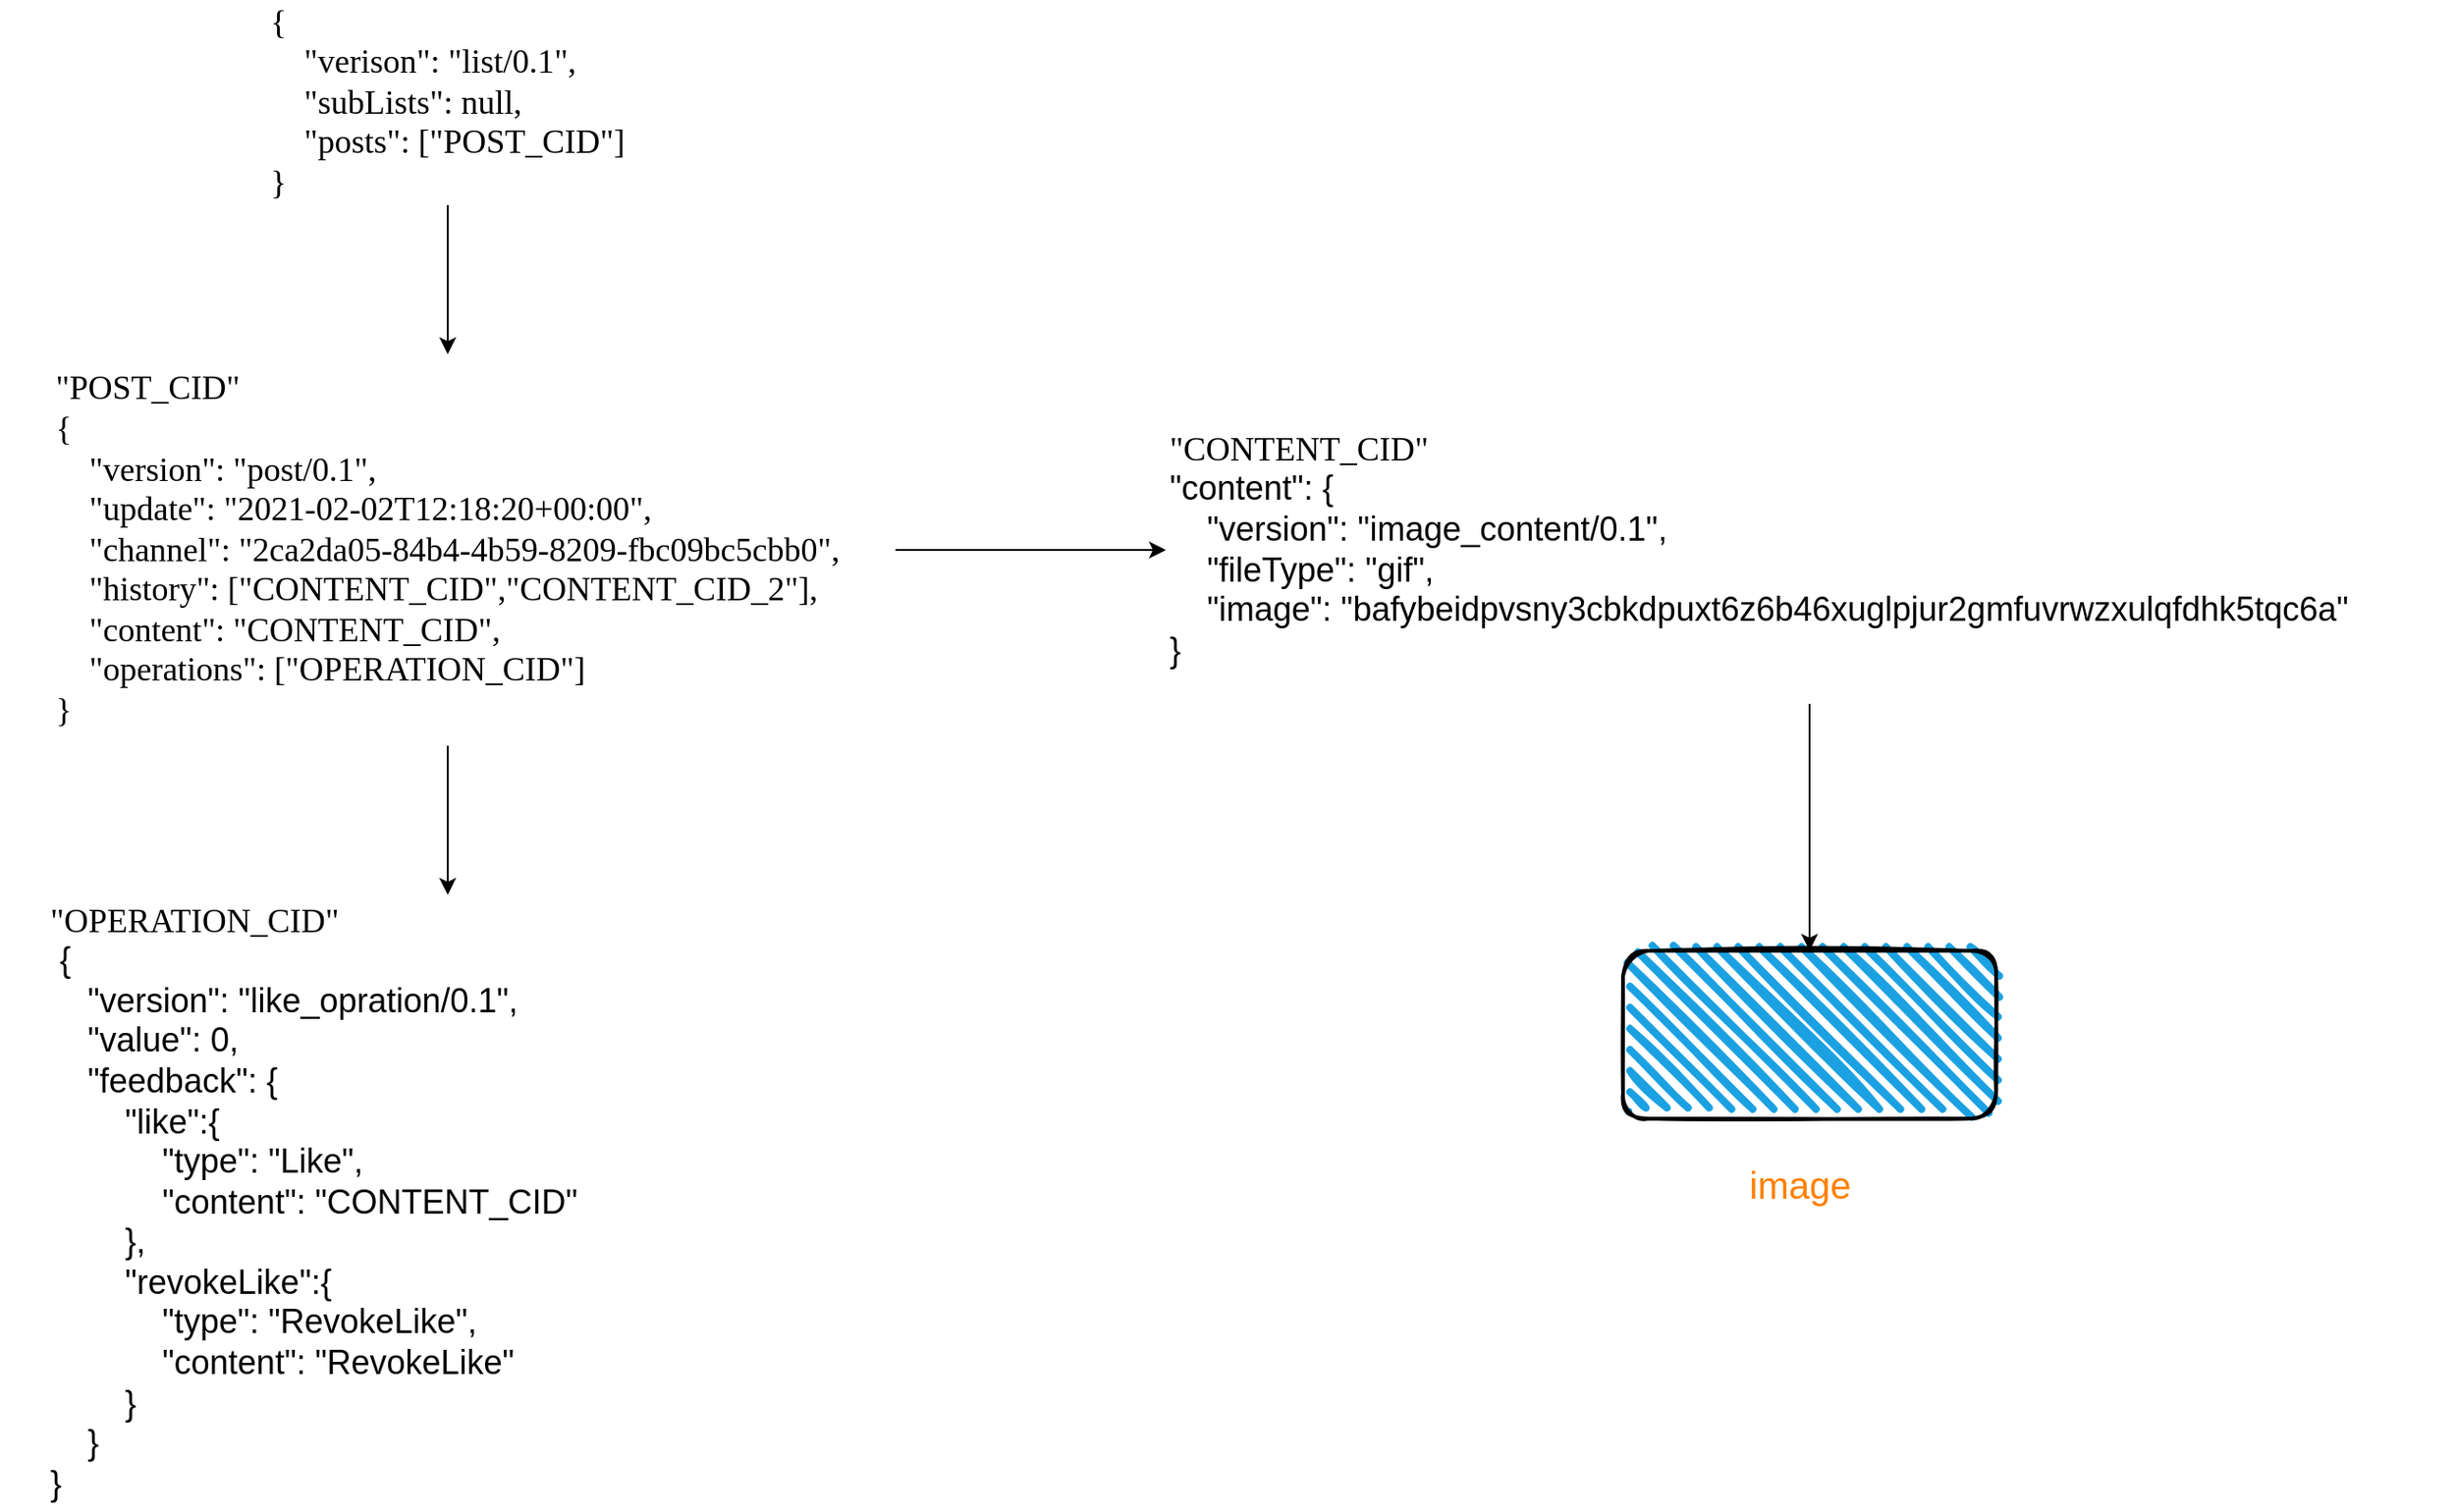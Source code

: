 <mxfile version="14.1.8" type="device"><diagram id="ZMi2KmqdhyRtBydWwq_N" name="Page-1"><mxGraphModel dx="2544" dy="1174" grid="1" gridSize="10" guides="1" tooltips="1" connect="1" arrows="1" fold="1" page="1" pageScale="1" pageWidth="850" pageHeight="1100" math="0" shadow="0"><root><mxCell id="0"/><mxCell id="1" parent="0"/><mxCell id="ay5hQjIYct9CSr4ndIKK-9" value="&lt;div style=&quot;text-align: left ; font-size: 18px&quot;&gt;&lt;font face=&quot;Tahoma&quot;&gt;{&lt;/font&gt;&lt;/div&gt;&lt;div style=&quot;text-align: left ; font-size: 18px&quot;&gt;&lt;font face=&quot;Tahoma&quot;&gt;&amp;nbsp; &amp;nbsp; &quot;verison&quot;: &quot;list/0.1&quot;,&lt;/font&gt;&lt;/div&gt;&lt;div style=&quot;text-align: left ; font-size: 18px&quot;&gt;&lt;font face=&quot;Tahoma&quot;&gt;&amp;nbsp; &amp;nbsp; &quot;subLists&quot;: null,&lt;/font&gt;&lt;/div&gt;&lt;div style=&quot;text-align: left ; font-size: 18px&quot;&gt;&lt;font face=&quot;Tahoma&quot;&gt;&amp;nbsp; &amp;nbsp; &quot;posts&quot;: [&quot;POST_CID&quot;]&lt;/font&gt;&lt;/div&gt;&lt;div style=&quot;text-align: left ; font-size: 18px&quot;&gt;&lt;font face=&quot;Tahoma&quot;&gt;}&lt;/font&gt;&lt;/div&gt;" style="text;html=1;strokeColor=none;fillColor=none;align=center;verticalAlign=middle;whiteSpace=wrap;rounded=0;" parent="1" vertex="1"><mxGeometry x="50" y="90" width="210" height="110" as="geometry"/></mxCell><mxCell id="ay5hQjIYct9CSr4ndIKK-10" value="&lt;div style=&quot;text-align: left ; font-size: 18px&quot;&gt;&lt;font face=&quot;Tahoma&quot;&gt;&quot;POST_CID&quot;&lt;/font&gt;&lt;/div&gt;&lt;div style=&quot;text-align: left ; font-size: 18px&quot;&gt;&lt;font face=&quot;Tahoma&quot;&gt;{&lt;/font&gt;&lt;/div&gt;&lt;div style=&quot;text-align: left ; font-size: 18px&quot;&gt;&lt;span style=&quot;font-family: &amp;#34;tahoma&amp;#34;&quot;&gt;&amp;nbsp; &amp;nbsp; &quot;version&quot;: &quot;post/0.1&quot;,&lt;/span&gt;&lt;/div&gt;&lt;div style=&quot;text-align: left ; font-size: 18px&quot;&gt;&lt;font face=&quot;Tahoma&quot;&gt;&amp;nbsp; &amp;nbsp; &quot;update&quot;: &quot;2021-02-02T12:18:20+00:00&quot;,&lt;/font&gt;&lt;/div&gt;&lt;div style=&quot;text-align: left ; font-size: 18px&quot;&gt;&lt;font face=&quot;Tahoma&quot;&gt;&amp;nbsp; &amp;nbsp; &quot;channel&quot;: &quot;2ca2da05-84b4-4b59-8209-fbc09bc5cbb0&quot;,&lt;/font&gt;&lt;/div&gt;&lt;div style=&quot;text-align: left ; font-size: 18px&quot;&gt;&lt;font face=&quot;Tahoma&quot;&gt;&amp;nbsp; &amp;nbsp; &quot;history&quot;: [&quot;CONTENT_CID&quot;,&quot;CONTENT_CID_2&quot;],&lt;/font&gt;&lt;/div&gt;&lt;div style=&quot;text-align: left ; font-size: 18px&quot;&gt;&lt;font face=&quot;Tahoma&quot;&gt;&amp;nbsp; &amp;nbsp; &quot;content&quot;: &quot;CONTENT_CID&quot;,&lt;/font&gt;&lt;/div&gt;&lt;div style=&quot;text-align: left&quot;&gt;&lt;font face=&quot;Tahoma&quot;&gt;&lt;span style=&quot;font-size: 18px&quot;&gt;&amp;nbsp; &amp;nbsp; &quot;operations&quot;: [&quot;OPERATION_CID&quot;&lt;/span&gt;&lt;span style=&quot;font-size: 18px&quot;&gt;]&lt;/span&gt;&lt;/font&gt;&lt;/div&gt;&lt;div style=&quot;text-align: left ; font-size: 18px&quot;&gt;&lt;font face=&quot;Tahoma&quot;&gt;}&lt;/font&gt;&lt;/div&gt;" style="text;html=1;strokeColor=none;fillColor=none;align=center;verticalAlign=middle;whiteSpace=wrap;rounded=0;" parent="1" vertex="1"><mxGeometry x="-85" y="280" width="480" height="210" as="geometry"/></mxCell><mxCell id="ay5hQjIYct9CSr4ndIKK-13" value="" style="endArrow=classic;html=1;" parent="1" source="ay5hQjIYct9CSr4ndIKK-9" target="ay5hQjIYct9CSr4ndIKK-10" edge="1"><mxGeometry width="50" height="50" relative="1" as="geometry"><mxPoint x="400" y="400" as="sourcePoint"/><mxPoint x="140" y="250" as="targetPoint"/></mxGeometry></mxCell><mxCell id="ay5hQjIYct9CSr4ndIKK-14" value="&lt;div style=&quot;font-size: 18px&quot;&gt;&lt;font style=&quot;font-size: 18px&quot; face=&quot;Tahoma&quot;&gt;&quot;CONTENT_CID&quot;&lt;/font&gt;&lt;/div&gt;&lt;div style=&quot;font-size: 18px&quot;&gt;&lt;div&gt;&quot;content&quot;: {&lt;/div&gt;&lt;div&gt;&lt;span&gt;&amp;nbsp; &amp;nbsp; &quot;version&quot;: &quot;image_content/0.1&quot;,&lt;/span&gt;&lt;/div&gt;&lt;div&gt;&amp;nbsp; &amp;nbsp; &quot;fileType&quot;: &quot;gif&quot;,&lt;/div&gt;&lt;div&gt;&amp;nbsp; &amp;nbsp; &quot;image&quot;: &quot;bafybeidpvsny3cbkdpuxt6z6b46xuglpjur2gmfuvrwzxulqfdhk5tqc6a&quot;&lt;/div&gt;&lt;div&gt;}&lt;/div&gt;&lt;/div&gt;" style="text;html=1;strokeColor=none;fillColor=none;align=left;verticalAlign=middle;whiteSpace=wrap;rounded=0;" parent="1" vertex="1"><mxGeometry x="540" y="302.5" width="690" height="165" as="geometry"/></mxCell><mxCell id="ay5hQjIYct9CSr4ndIKK-15" value="" style="endArrow=classic;html=1;exitX=1;exitY=0.5;exitDx=0;exitDy=0;entryX=0;entryY=0.5;entryDx=0;entryDy=0;" parent="1" source="ay5hQjIYct9CSr4ndIKK-10" target="ay5hQjIYct9CSr4ndIKK-14" edge="1"><mxGeometry width="50" height="50" relative="1" as="geometry"><mxPoint x="400" y="330" as="sourcePoint"/><mxPoint x="450" y="280" as="targetPoint"/></mxGeometry></mxCell><mxCell id="ay5hQjIYct9CSr4ndIKK-16" value="" style="rounded=1;whiteSpace=wrap;html=1;strokeWidth=2;fillWeight=4;hachureGap=8;hachureAngle=45;fillColor=#1ba1e2;sketch=1;align=center;" parent="1" vertex="1"><mxGeometry x="785" y="600" width="200" height="90" as="geometry"/></mxCell><mxCell id="ay5hQjIYct9CSr4ndIKK-17" value="" style="endArrow=classic;html=1;exitX=0.5;exitY=1;exitDx=0;exitDy=0;entryX=0.5;entryY=0;entryDx=0;entryDy=0;" parent="1" source="ay5hQjIYct9CSr4ndIKK-14" target="ay5hQjIYct9CSr4ndIKK-16" edge="1"><mxGeometry width="50" height="50" relative="1" as="geometry"><mxPoint x="400" y="510" as="sourcePoint"/><mxPoint x="450" y="460" as="targetPoint"/></mxGeometry></mxCell><mxCell id="ay5hQjIYct9CSr4ndIKK-18" value="&lt;font style=&quot;font-size: 20px&quot; color=&quot;#ff8000&quot;&gt;image&lt;/font&gt;" style="text;html=1;strokeColor=none;fillColor=none;align=center;verticalAlign=middle;whiteSpace=wrap;rounded=0;" parent="1" vertex="1"><mxGeometry x="780" y="710" width="200" height="30" as="geometry"/></mxCell><mxCell id="ay5hQjIYct9CSr4ndIKK-19" value="&lt;div style=&quot;font-size: 18px&quot;&gt;&lt;font face=&quot;Tahoma&quot;&gt;&quot;OPERATION_CID&quot;&lt;/font&gt;&lt;/div&gt;&lt;div style=&quot;font-size: 18px&quot;&gt;&lt;div&gt;&amp;nbsp;{&lt;/div&gt;&lt;div&gt;&lt;span&gt;&amp;nbsp; &amp;nbsp; &quot;version&quot;: &quot;like_opration/0.1&quot;,&lt;/span&gt;&lt;/div&gt;&lt;div&gt;&amp;nbsp; &amp;nbsp; &quot;value&quot;: 0,&lt;/div&gt;&lt;div&gt;&amp;nbsp; &amp;nbsp; &quot;feedback&quot;: {&lt;/div&gt;&lt;div&gt;&amp;nbsp; &amp;nbsp; &amp;nbsp; &amp;nbsp; &quot;like&quot;:{&lt;/div&gt;&lt;div&gt;&lt;span&gt;&amp;nbsp; &amp;nbsp; &amp;nbsp; &amp;nbsp; &amp;nbsp; &amp;nbsp; &quot;type&quot;: &quot;Like&quot;,&lt;/span&gt;&lt;/div&gt;&lt;div&gt;&lt;span&gt;&amp;nbsp; &amp;nbsp; &amp;nbsp; &amp;nbsp; &amp;nbsp; &amp;nbsp; &quot;content&quot;: &quot;CONTENT_CID&quot;&lt;/span&gt;&lt;/div&gt;&lt;div&gt;&lt;span&gt;&amp;nbsp; &amp;nbsp; &amp;nbsp; &amp;nbsp; },&lt;/span&gt;&lt;/div&gt;&lt;div&gt;&amp;nbsp; &amp;nbsp; &amp;nbsp; &amp;nbsp; &quot;revokeLike&quot;:{&lt;/div&gt;&lt;div&gt;&lt;span&gt;&amp;nbsp; &amp;nbsp; &amp;nbsp; &amp;nbsp; &amp;nbsp; &amp;nbsp; &quot;type&quot;: &quot;RevokeLike&quot;,&lt;/span&gt;&lt;/div&gt;&lt;div&gt;&amp;nbsp; &amp;nbsp; &amp;nbsp; &amp;nbsp; &amp;nbsp; &amp;nbsp; &quot;content&quot;: &quot;RevokeLike&quot;&lt;/div&gt;&lt;div&gt;&amp;nbsp; &amp;nbsp; &amp;nbsp; &amp;nbsp; }&lt;/div&gt;&lt;div&gt;&amp;nbsp; &amp;nbsp; }&lt;/div&gt;&lt;div&gt;}&lt;/div&gt;&lt;/div&gt;" style="text;html=1;strokeColor=none;fillColor=none;align=left;verticalAlign=middle;whiteSpace=wrap;rounded=0;" parent="1" vertex="1"><mxGeometry x="-60" y="570" width="430" height="330" as="geometry"/></mxCell><mxCell id="ay5hQjIYct9CSr4ndIKK-20" value="" style="endArrow=classic;html=1;exitX=0.5;exitY=1;exitDx=0;exitDy=0;entryX=0.5;entryY=0;entryDx=0;entryDy=0;" parent="1" source="ay5hQjIYct9CSr4ndIKK-10" target="ay5hQjIYct9CSr4ndIKK-19" edge="1"><mxGeometry width="50" height="50" relative="1" as="geometry"><mxPoint x="400" y="500" as="sourcePoint"/><mxPoint x="450" y="450" as="targetPoint"/></mxGeometry></mxCell></root></mxGraphModel></diagram></mxfile>